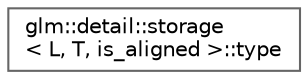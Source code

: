 digraph "Graphical Class Hierarchy"
{
 // LATEX_PDF_SIZE
  bgcolor="transparent";
  edge [fontname=Helvetica,fontsize=10,labelfontname=Helvetica,labelfontsize=10];
  node [fontname=Helvetica,fontsize=10,shape=box,height=0.2,width=0.4];
  rankdir="LR";
  Node0 [id="Node000000",label="glm::detail::storage\l\< L, T, is_aligned \>::type",height=0.2,width=0.4,color="grey40", fillcolor="white", style="filled",URL="$structglm_1_1detail_1_1storage_1_1type.html",tooltip=" "];
}
